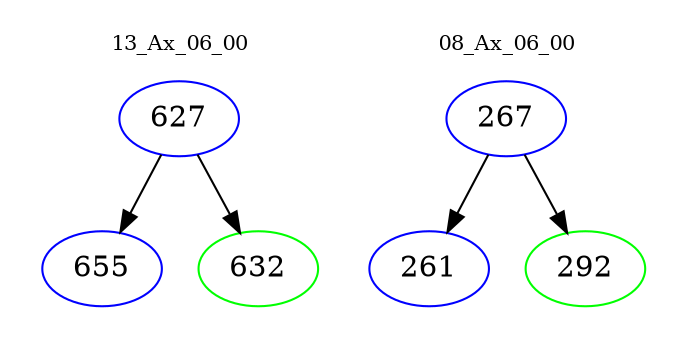 digraph{
subgraph cluster_0 {
color = white
label = "13_Ax_06_00";
fontsize=10;
T0_627 [label="627", color="blue"]
T0_627 -> T0_655 [color="black"]
T0_655 [label="655", color="blue"]
T0_627 -> T0_632 [color="black"]
T0_632 [label="632", color="green"]
}
subgraph cluster_1 {
color = white
label = "08_Ax_06_00";
fontsize=10;
T1_267 [label="267", color="blue"]
T1_267 -> T1_261 [color="black"]
T1_261 [label="261", color="blue"]
T1_267 -> T1_292 [color="black"]
T1_292 [label="292", color="green"]
}
}
